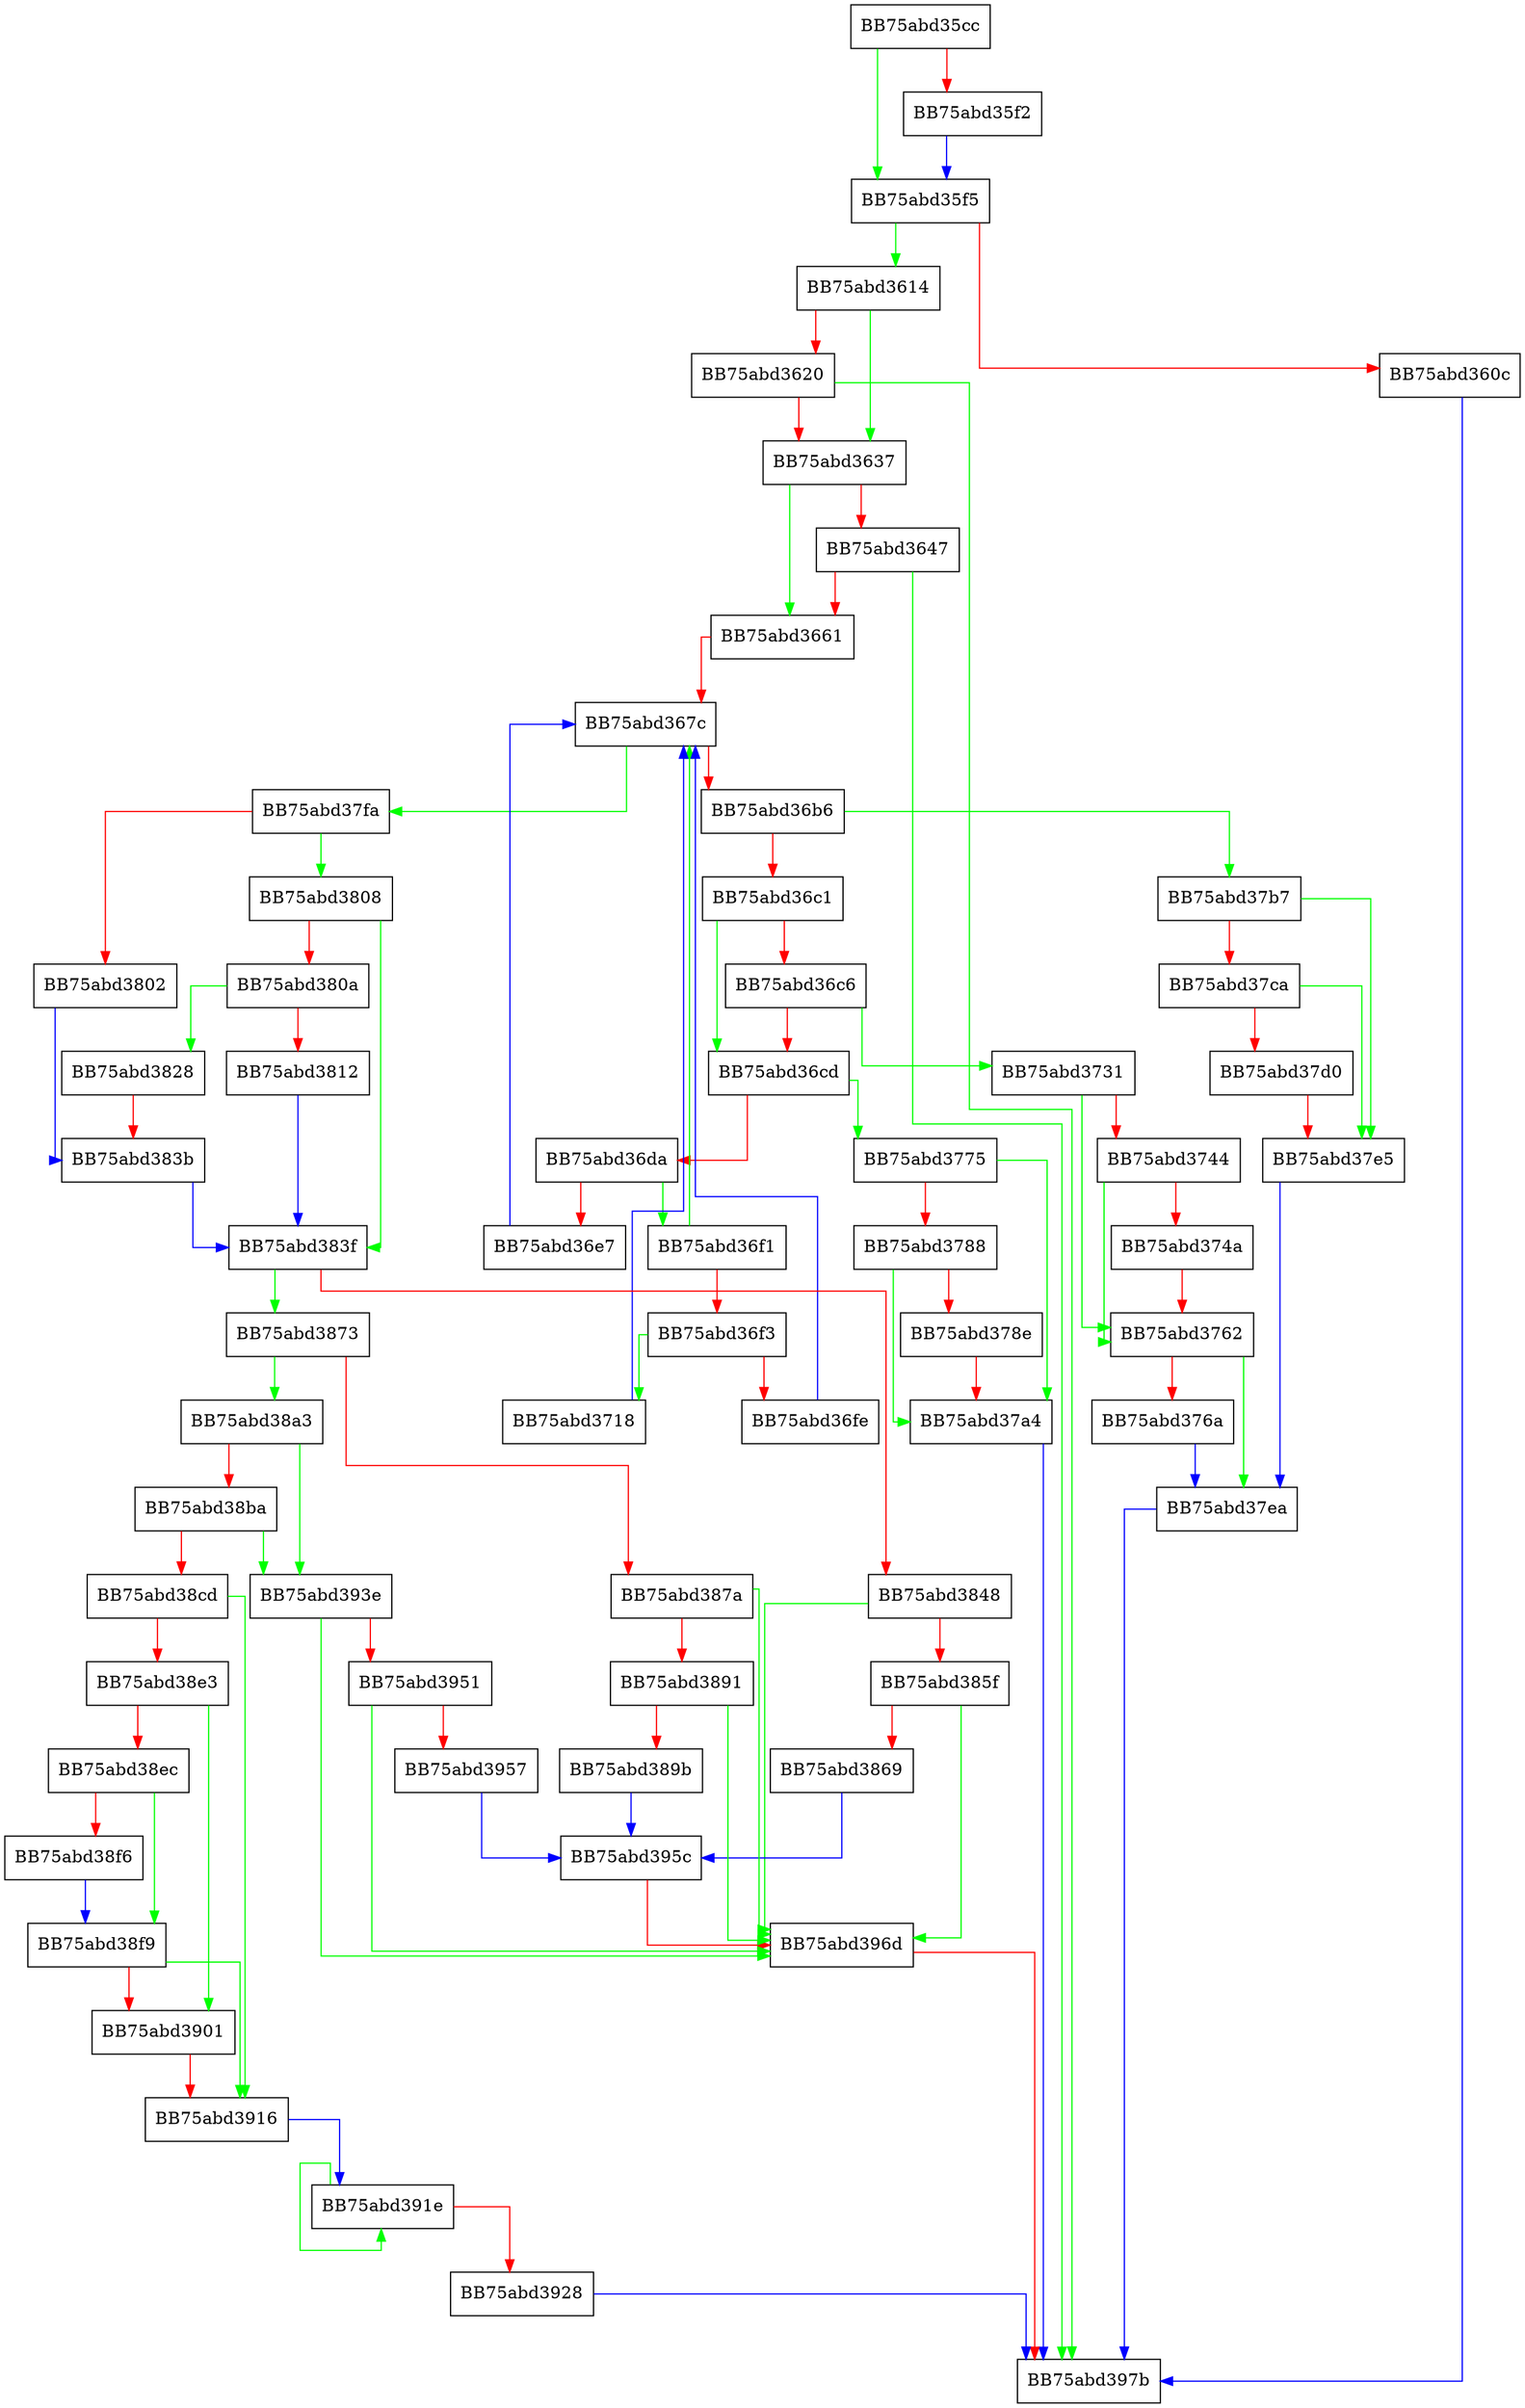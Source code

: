 digraph IsVolumeVhd {
  node [shape="box"];
  graph [splines=ortho];
  BB75abd35cc -> BB75abd35f5 [color="green"];
  BB75abd35cc -> BB75abd35f2 [color="red"];
  BB75abd35f2 -> BB75abd35f5 [color="blue"];
  BB75abd35f5 -> BB75abd3614 [color="green"];
  BB75abd35f5 -> BB75abd360c [color="red"];
  BB75abd360c -> BB75abd397b [color="blue"];
  BB75abd3614 -> BB75abd3637 [color="green"];
  BB75abd3614 -> BB75abd3620 [color="red"];
  BB75abd3620 -> BB75abd397b [color="green"];
  BB75abd3620 -> BB75abd3637 [color="red"];
  BB75abd3637 -> BB75abd3661 [color="green"];
  BB75abd3637 -> BB75abd3647 [color="red"];
  BB75abd3647 -> BB75abd397b [color="green"];
  BB75abd3647 -> BB75abd3661 [color="red"];
  BB75abd3661 -> BB75abd367c [color="red"];
  BB75abd367c -> BB75abd37fa [color="green"];
  BB75abd367c -> BB75abd36b6 [color="red"];
  BB75abd36b6 -> BB75abd37b7 [color="green"];
  BB75abd36b6 -> BB75abd36c1 [color="red"];
  BB75abd36c1 -> BB75abd36cd [color="green"];
  BB75abd36c1 -> BB75abd36c6 [color="red"];
  BB75abd36c6 -> BB75abd3731 [color="green"];
  BB75abd36c6 -> BB75abd36cd [color="red"];
  BB75abd36cd -> BB75abd3775 [color="green"];
  BB75abd36cd -> BB75abd36da [color="red"];
  BB75abd36da -> BB75abd36f1 [color="green"];
  BB75abd36da -> BB75abd36e7 [color="red"];
  BB75abd36e7 -> BB75abd367c [color="blue"];
  BB75abd36f1 -> BB75abd367c [color="green"];
  BB75abd36f1 -> BB75abd36f3 [color="red"];
  BB75abd36f3 -> BB75abd3718 [color="green"];
  BB75abd36f3 -> BB75abd36fe [color="red"];
  BB75abd36fe -> BB75abd367c [color="blue"];
  BB75abd3718 -> BB75abd367c [color="blue"];
  BB75abd3731 -> BB75abd3762 [color="green"];
  BB75abd3731 -> BB75abd3744 [color="red"];
  BB75abd3744 -> BB75abd3762 [color="green"];
  BB75abd3744 -> BB75abd374a [color="red"];
  BB75abd374a -> BB75abd3762 [color="red"];
  BB75abd3762 -> BB75abd37ea [color="green"];
  BB75abd3762 -> BB75abd376a [color="red"];
  BB75abd376a -> BB75abd37ea [color="blue"];
  BB75abd3775 -> BB75abd37a4 [color="green"];
  BB75abd3775 -> BB75abd3788 [color="red"];
  BB75abd3788 -> BB75abd37a4 [color="green"];
  BB75abd3788 -> BB75abd378e [color="red"];
  BB75abd378e -> BB75abd37a4 [color="red"];
  BB75abd37a4 -> BB75abd397b [color="blue"];
  BB75abd37b7 -> BB75abd37e5 [color="green"];
  BB75abd37b7 -> BB75abd37ca [color="red"];
  BB75abd37ca -> BB75abd37e5 [color="green"];
  BB75abd37ca -> BB75abd37d0 [color="red"];
  BB75abd37d0 -> BB75abd37e5 [color="red"];
  BB75abd37e5 -> BB75abd37ea [color="blue"];
  BB75abd37ea -> BB75abd397b [color="blue"];
  BB75abd37fa -> BB75abd3808 [color="green"];
  BB75abd37fa -> BB75abd3802 [color="red"];
  BB75abd3802 -> BB75abd383b [color="blue"];
  BB75abd3808 -> BB75abd383f [color="green"];
  BB75abd3808 -> BB75abd380a [color="red"];
  BB75abd380a -> BB75abd3828 [color="green"];
  BB75abd380a -> BB75abd3812 [color="red"];
  BB75abd3812 -> BB75abd383f [color="blue"];
  BB75abd3828 -> BB75abd383b [color="red"];
  BB75abd383b -> BB75abd383f [color="blue"];
  BB75abd383f -> BB75abd3873 [color="green"];
  BB75abd383f -> BB75abd3848 [color="red"];
  BB75abd3848 -> BB75abd396d [color="green"];
  BB75abd3848 -> BB75abd385f [color="red"];
  BB75abd385f -> BB75abd396d [color="green"];
  BB75abd385f -> BB75abd3869 [color="red"];
  BB75abd3869 -> BB75abd395c [color="blue"];
  BB75abd3873 -> BB75abd38a3 [color="green"];
  BB75abd3873 -> BB75abd387a [color="red"];
  BB75abd387a -> BB75abd396d [color="green"];
  BB75abd387a -> BB75abd3891 [color="red"];
  BB75abd3891 -> BB75abd396d [color="green"];
  BB75abd3891 -> BB75abd389b [color="red"];
  BB75abd389b -> BB75abd395c [color="blue"];
  BB75abd38a3 -> BB75abd393e [color="green"];
  BB75abd38a3 -> BB75abd38ba [color="red"];
  BB75abd38ba -> BB75abd393e [color="green"];
  BB75abd38ba -> BB75abd38cd [color="red"];
  BB75abd38cd -> BB75abd3916 [color="green"];
  BB75abd38cd -> BB75abd38e3 [color="red"];
  BB75abd38e3 -> BB75abd3901 [color="green"];
  BB75abd38e3 -> BB75abd38ec [color="red"];
  BB75abd38ec -> BB75abd38f9 [color="green"];
  BB75abd38ec -> BB75abd38f6 [color="red"];
  BB75abd38f6 -> BB75abd38f9 [color="blue"];
  BB75abd38f9 -> BB75abd3916 [color="green"];
  BB75abd38f9 -> BB75abd3901 [color="red"];
  BB75abd3901 -> BB75abd3916 [color="red"];
  BB75abd3916 -> BB75abd391e [color="blue"];
  BB75abd391e -> BB75abd391e [color="green"];
  BB75abd391e -> BB75abd3928 [color="red"];
  BB75abd3928 -> BB75abd397b [color="blue"];
  BB75abd393e -> BB75abd396d [color="green"];
  BB75abd393e -> BB75abd3951 [color="red"];
  BB75abd3951 -> BB75abd396d [color="green"];
  BB75abd3951 -> BB75abd3957 [color="red"];
  BB75abd3957 -> BB75abd395c [color="blue"];
  BB75abd395c -> BB75abd396d [color="red"];
  BB75abd396d -> BB75abd397b [color="red"];
}